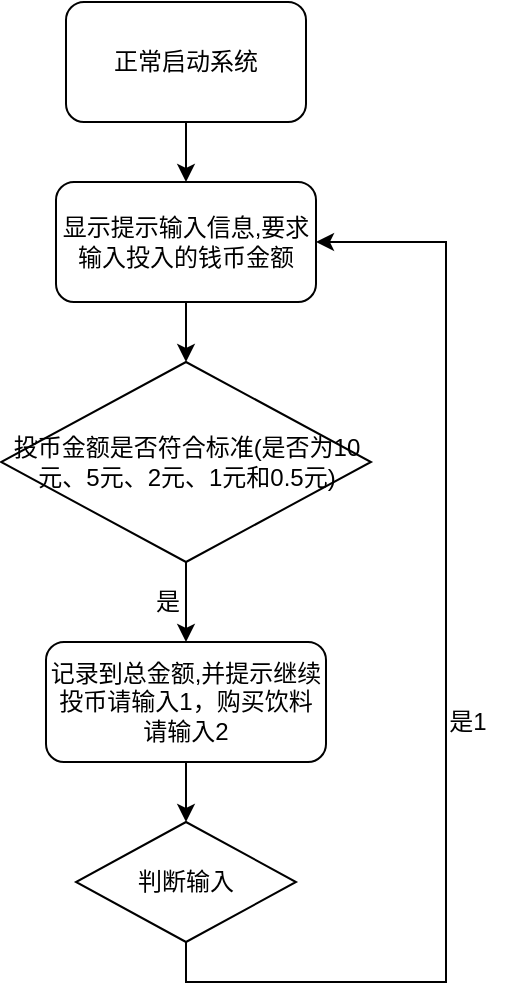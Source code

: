 <mxfile version="17.4.5" type="github">
  <diagram id="FJGyW_m41Oil5FD7QTVI" name="Page-1">
    <mxGraphModel dx="1278" dy="491" grid="1" gridSize="10" guides="1" tooltips="1" connect="1" arrows="1" fold="1" page="1" pageScale="1" pageWidth="1169" pageHeight="1654" math="0" shadow="0">
      <root>
        <mxCell id="0" />
        <mxCell id="1" parent="0" />
        <mxCell id="zHj45qtNkuRzu1C0QYln-14" value="" style="edgeStyle=orthogonalEdgeStyle;rounded=0;orthogonalLoop=1;jettySize=auto;html=1;" edge="1" parent="1" source="zHj45qtNkuRzu1C0QYln-1" target="zHj45qtNkuRzu1C0QYln-2">
          <mxGeometry relative="1" as="geometry" />
        </mxCell>
        <mxCell id="zHj45qtNkuRzu1C0QYln-1" value="正常启动系统" style="rounded=1;whiteSpace=wrap;html=1;" vertex="1" parent="1">
          <mxGeometry x="70" y="30" width="120" height="60" as="geometry" />
        </mxCell>
        <mxCell id="zHj45qtNkuRzu1C0QYln-13" value="" style="edgeStyle=orthogonalEdgeStyle;rounded=0;orthogonalLoop=1;jettySize=auto;html=1;" edge="1" parent="1" source="zHj45qtNkuRzu1C0QYln-2" target="zHj45qtNkuRzu1C0QYln-5">
          <mxGeometry relative="1" as="geometry" />
        </mxCell>
        <mxCell id="zHj45qtNkuRzu1C0QYln-2" value="显示提示输入信息,要求输入投入的钱币金额" style="rounded=1;whiteSpace=wrap;html=1;" vertex="1" parent="1">
          <mxGeometry x="65" y="120" width="130" height="60" as="geometry" />
        </mxCell>
        <mxCell id="zHj45qtNkuRzu1C0QYln-8" style="edgeStyle=orthogonalEdgeStyle;rounded=0;orthogonalLoop=1;jettySize=auto;html=1;exitX=0.5;exitY=1;exitDx=0;exitDy=0;entryX=0.5;entryY=0;entryDx=0;entryDy=0;" edge="1" parent="1" source="zHj45qtNkuRzu1C0QYln-5" target="zHj45qtNkuRzu1C0QYln-6">
          <mxGeometry relative="1" as="geometry" />
        </mxCell>
        <mxCell id="zHj45qtNkuRzu1C0QYln-5" value="投币金额是否符合标准(是否为10元、5元、2元、1元和0.5元)" style="rhombus;whiteSpace=wrap;html=1;" vertex="1" parent="1">
          <mxGeometry x="37.5" y="210" width="185" height="100" as="geometry" />
        </mxCell>
        <mxCell id="zHj45qtNkuRzu1C0QYln-11" value="" style="edgeStyle=orthogonalEdgeStyle;rounded=0;orthogonalLoop=1;jettySize=auto;html=1;" edge="1" parent="1" source="zHj45qtNkuRzu1C0QYln-6" target="zHj45qtNkuRzu1C0QYln-7">
          <mxGeometry relative="1" as="geometry" />
        </mxCell>
        <mxCell id="zHj45qtNkuRzu1C0QYln-6" value="记录到总金额,并提示继续投币请输入1，购买饮料请输入2" style="rounded=1;whiteSpace=wrap;html=1;" vertex="1" parent="1">
          <mxGeometry x="60" y="350" width="140" height="60" as="geometry" />
        </mxCell>
        <mxCell id="zHj45qtNkuRzu1C0QYln-12" style="edgeStyle=orthogonalEdgeStyle;rounded=0;orthogonalLoop=1;jettySize=auto;html=1;exitX=0.5;exitY=1;exitDx=0;exitDy=0;entryX=1;entryY=0.5;entryDx=0;entryDy=0;" edge="1" parent="1" source="zHj45qtNkuRzu1C0QYln-7" target="zHj45qtNkuRzu1C0QYln-2">
          <mxGeometry relative="1" as="geometry">
            <mxPoint x="215" y="310" as="targetPoint" />
            <Array as="points">
              <mxPoint x="130" y="520" />
              <mxPoint x="260" y="520" />
              <mxPoint x="260" y="150" />
            </Array>
          </mxGeometry>
        </mxCell>
        <mxCell id="zHj45qtNkuRzu1C0QYln-7" value="判断输入" style="rhombus;whiteSpace=wrap;html=1;" vertex="1" parent="1">
          <mxGeometry x="75" y="440" width="110" height="60" as="geometry" />
        </mxCell>
        <mxCell id="zHj45qtNkuRzu1C0QYln-9" value="是" style="text;html=1;strokeColor=none;fillColor=none;align=center;verticalAlign=middle;whiteSpace=wrap;rounded=0;" vertex="1" parent="1">
          <mxGeometry x="100" y="320" width="42" height="20" as="geometry" />
        </mxCell>
        <mxCell id="zHj45qtNkuRzu1C0QYln-10" value="是1" style="text;html=1;strokeColor=none;fillColor=none;align=center;verticalAlign=middle;whiteSpace=wrap;rounded=0;" vertex="1" parent="1">
          <mxGeometry x="250" y="380" width="42" height="20" as="geometry" />
        </mxCell>
      </root>
    </mxGraphModel>
  </diagram>
</mxfile>
